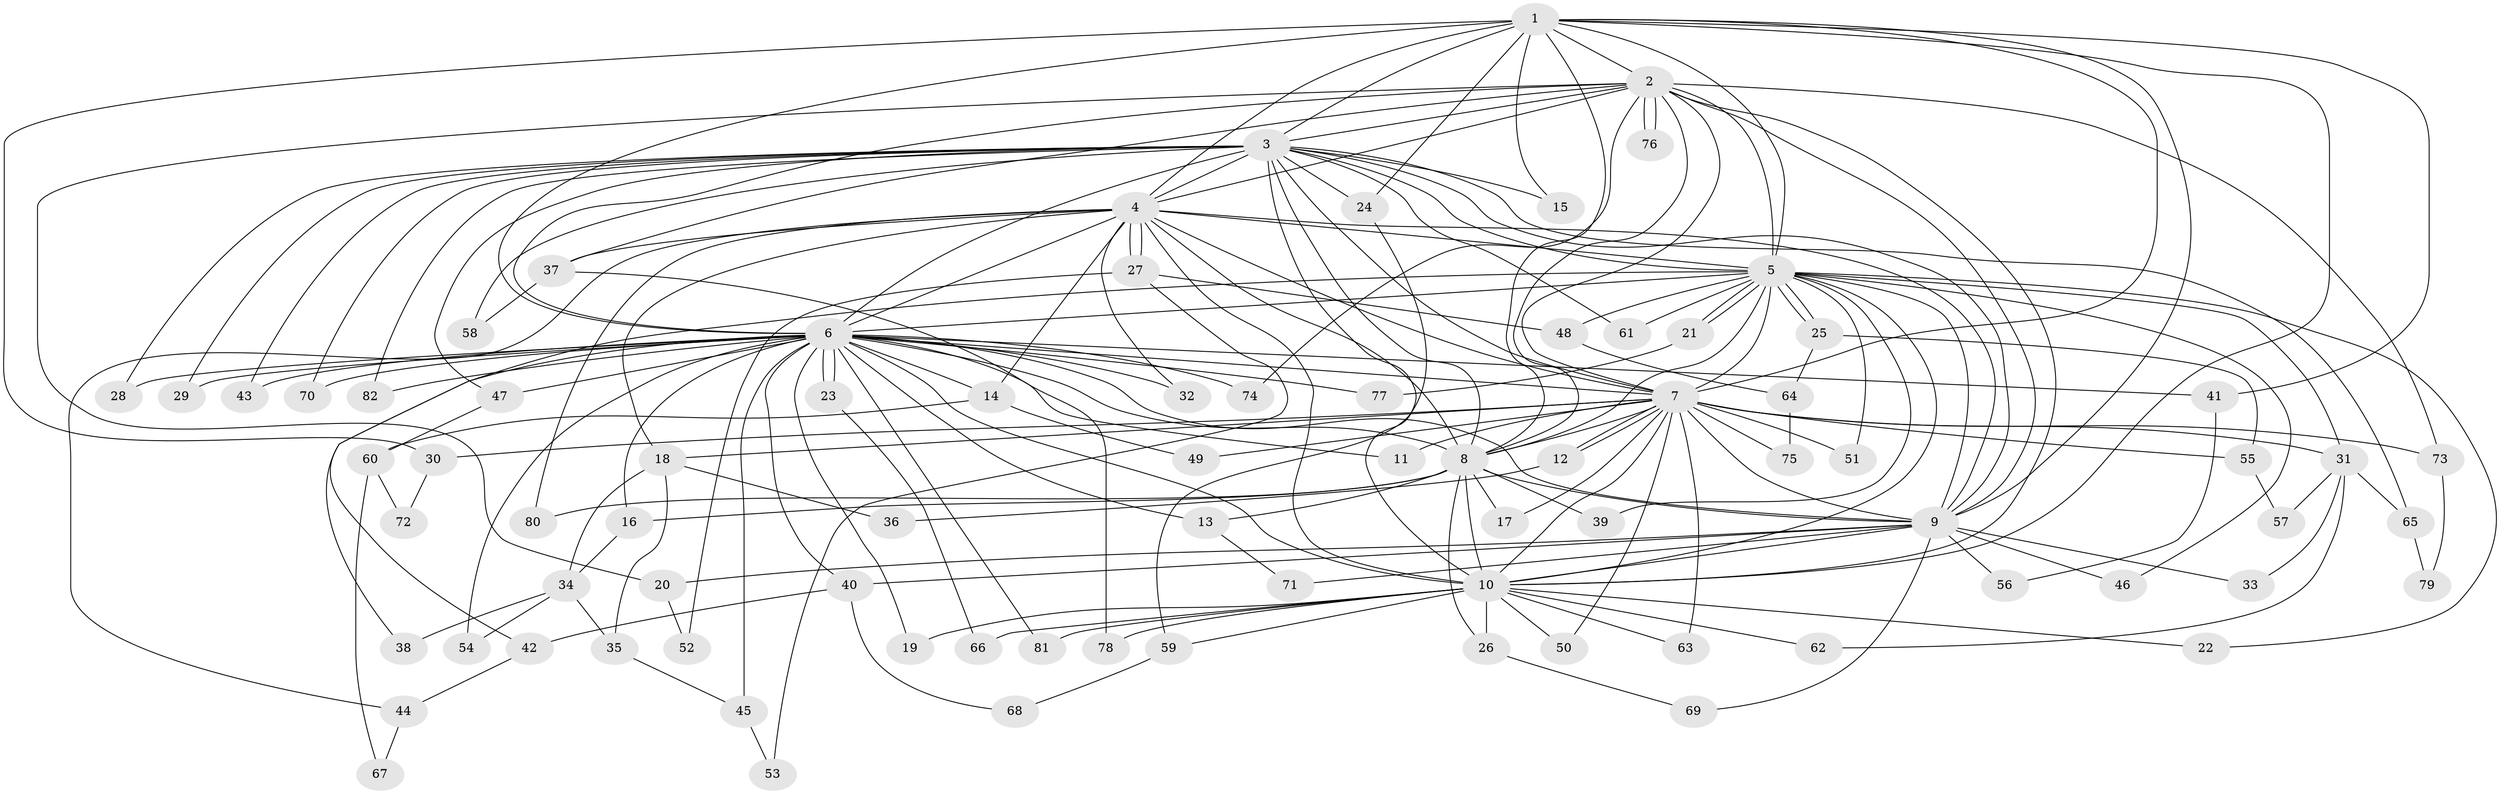 // Generated by graph-tools (version 1.1) at 2025/13/03/09/25 04:13:56]
// undirected, 82 vertices, 189 edges
graph export_dot {
graph [start="1"]
  node [color=gray90,style=filled];
  1;
  2;
  3;
  4;
  5;
  6;
  7;
  8;
  9;
  10;
  11;
  12;
  13;
  14;
  15;
  16;
  17;
  18;
  19;
  20;
  21;
  22;
  23;
  24;
  25;
  26;
  27;
  28;
  29;
  30;
  31;
  32;
  33;
  34;
  35;
  36;
  37;
  38;
  39;
  40;
  41;
  42;
  43;
  44;
  45;
  46;
  47;
  48;
  49;
  50;
  51;
  52;
  53;
  54;
  55;
  56;
  57;
  58;
  59;
  60;
  61;
  62;
  63;
  64;
  65;
  66;
  67;
  68;
  69;
  70;
  71;
  72;
  73;
  74;
  75;
  76;
  77;
  78;
  79;
  80;
  81;
  82;
  1 -- 2;
  1 -- 3;
  1 -- 4;
  1 -- 5;
  1 -- 6;
  1 -- 7;
  1 -- 8;
  1 -- 9;
  1 -- 10;
  1 -- 15;
  1 -- 24;
  1 -- 30;
  1 -- 41;
  2 -- 3;
  2 -- 4;
  2 -- 5;
  2 -- 6;
  2 -- 7;
  2 -- 8;
  2 -- 9;
  2 -- 10;
  2 -- 20;
  2 -- 37;
  2 -- 73;
  2 -- 74;
  2 -- 76;
  2 -- 76;
  3 -- 4;
  3 -- 5;
  3 -- 6;
  3 -- 7;
  3 -- 8;
  3 -- 9;
  3 -- 10;
  3 -- 15;
  3 -- 24;
  3 -- 28;
  3 -- 29;
  3 -- 43;
  3 -- 47;
  3 -- 58;
  3 -- 61;
  3 -- 65;
  3 -- 70;
  3 -- 82;
  4 -- 5;
  4 -- 6;
  4 -- 7;
  4 -- 8;
  4 -- 9;
  4 -- 10;
  4 -- 14;
  4 -- 18;
  4 -- 27;
  4 -- 27;
  4 -- 32;
  4 -- 37;
  4 -- 44;
  4 -- 80;
  5 -- 6;
  5 -- 7;
  5 -- 8;
  5 -- 9;
  5 -- 10;
  5 -- 21;
  5 -- 21;
  5 -- 22;
  5 -- 25;
  5 -- 25;
  5 -- 31;
  5 -- 39;
  5 -- 42;
  5 -- 46;
  5 -- 48;
  5 -- 51;
  5 -- 61;
  6 -- 7;
  6 -- 8;
  6 -- 9;
  6 -- 10;
  6 -- 11;
  6 -- 13;
  6 -- 14;
  6 -- 16;
  6 -- 19;
  6 -- 23;
  6 -- 23;
  6 -- 28;
  6 -- 29;
  6 -- 32;
  6 -- 38;
  6 -- 40;
  6 -- 41;
  6 -- 43;
  6 -- 45;
  6 -- 47;
  6 -- 54;
  6 -- 70;
  6 -- 74;
  6 -- 77;
  6 -- 81;
  6 -- 82;
  7 -- 8;
  7 -- 9;
  7 -- 10;
  7 -- 11;
  7 -- 12;
  7 -- 12;
  7 -- 17;
  7 -- 18;
  7 -- 30;
  7 -- 31;
  7 -- 49;
  7 -- 50;
  7 -- 51;
  7 -- 55;
  7 -- 63;
  7 -- 73;
  7 -- 75;
  8 -- 9;
  8 -- 10;
  8 -- 13;
  8 -- 16;
  8 -- 17;
  8 -- 26;
  8 -- 39;
  8 -- 80;
  9 -- 10;
  9 -- 20;
  9 -- 33;
  9 -- 40;
  9 -- 46;
  9 -- 56;
  9 -- 69;
  9 -- 71;
  10 -- 19;
  10 -- 22;
  10 -- 26;
  10 -- 50;
  10 -- 59;
  10 -- 62;
  10 -- 63;
  10 -- 66;
  10 -- 78;
  10 -- 81;
  12 -- 36;
  13 -- 71;
  14 -- 49;
  14 -- 60;
  16 -- 34;
  18 -- 34;
  18 -- 35;
  18 -- 36;
  20 -- 52;
  21 -- 77;
  23 -- 66;
  24 -- 59;
  25 -- 55;
  25 -- 64;
  26 -- 69;
  27 -- 48;
  27 -- 52;
  27 -- 53;
  30 -- 72;
  31 -- 33;
  31 -- 57;
  31 -- 62;
  31 -- 65;
  34 -- 35;
  34 -- 38;
  34 -- 54;
  35 -- 45;
  37 -- 58;
  37 -- 78;
  40 -- 42;
  40 -- 68;
  41 -- 56;
  42 -- 44;
  44 -- 67;
  45 -- 53;
  47 -- 60;
  48 -- 64;
  55 -- 57;
  59 -- 68;
  60 -- 67;
  60 -- 72;
  64 -- 75;
  65 -- 79;
  73 -- 79;
}
